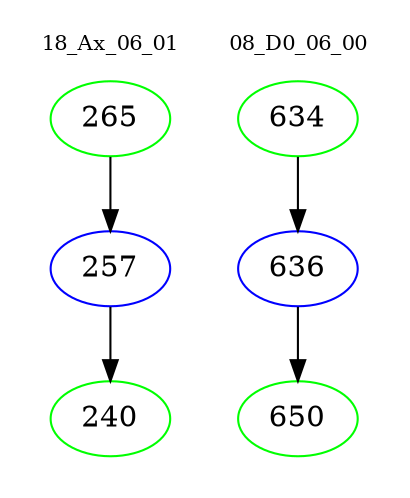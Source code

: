 digraph{
subgraph cluster_0 {
color = white
label = "18_Ax_06_01";
fontsize=10;
T0_265 [label="265", color="green"]
T0_265 -> T0_257 [color="black"]
T0_257 [label="257", color="blue"]
T0_257 -> T0_240 [color="black"]
T0_240 [label="240", color="green"]
}
subgraph cluster_1 {
color = white
label = "08_D0_06_00";
fontsize=10;
T1_634 [label="634", color="green"]
T1_634 -> T1_636 [color="black"]
T1_636 [label="636", color="blue"]
T1_636 -> T1_650 [color="black"]
T1_650 [label="650", color="green"]
}
}
